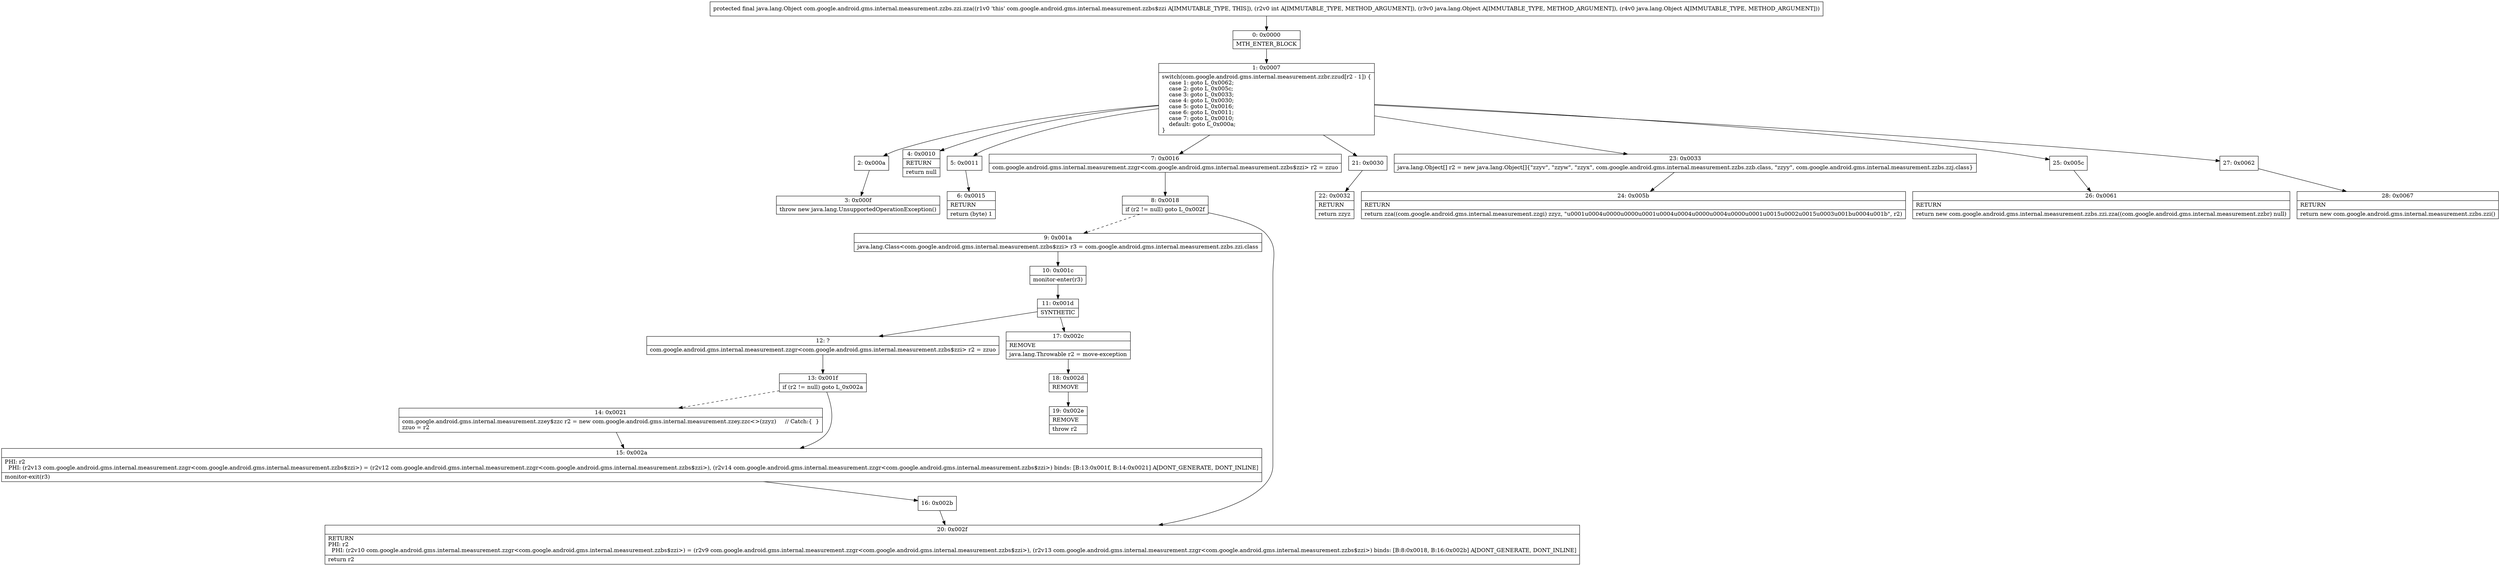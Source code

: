 digraph "CFG forcom.google.android.gms.internal.measurement.zzbs.zzi.zza(ILjava\/lang\/Object;Ljava\/lang\/Object;)Ljava\/lang\/Object;" {
Node_0 [shape=record,label="{0\:\ 0x0000|MTH_ENTER_BLOCK\l}"];
Node_1 [shape=record,label="{1\:\ 0x0007|switch(com.google.android.gms.internal.measurement.zzbr.zzud[r2 \- 1]) \{\l    case 1: goto L_0x0062;\l    case 2: goto L_0x005c;\l    case 3: goto L_0x0033;\l    case 4: goto L_0x0030;\l    case 5: goto L_0x0016;\l    case 6: goto L_0x0011;\l    case 7: goto L_0x0010;\l    default: goto L_0x000a;\l\}\l}"];
Node_2 [shape=record,label="{2\:\ 0x000a}"];
Node_3 [shape=record,label="{3\:\ 0x000f|throw new java.lang.UnsupportedOperationException()\l}"];
Node_4 [shape=record,label="{4\:\ 0x0010|RETURN\l|return null\l}"];
Node_5 [shape=record,label="{5\:\ 0x0011}"];
Node_6 [shape=record,label="{6\:\ 0x0015|RETURN\l|return (byte) 1\l}"];
Node_7 [shape=record,label="{7\:\ 0x0016|com.google.android.gms.internal.measurement.zzgr\<com.google.android.gms.internal.measurement.zzbs$zzi\> r2 = zzuo\l}"];
Node_8 [shape=record,label="{8\:\ 0x0018|if (r2 != null) goto L_0x002f\l}"];
Node_9 [shape=record,label="{9\:\ 0x001a|java.lang.Class\<com.google.android.gms.internal.measurement.zzbs$zzi\> r3 = com.google.android.gms.internal.measurement.zzbs.zzi.class\l}"];
Node_10 [shape=record,label="{10\:\ 0x001c|monitor\-enter(r3)\l}"];
Node_11 [shape=record,label="{11\:\ 0x001d|SYNTHETIC\l}"];
Node_12 [shape=record,label="{12\:\ ?|com.google.android.gms.internal.measurement.zzgr\<com.google.android.gms.internal.measurement.zzbs$zzi\> r2 = zzuo\l}"];
Node_13 [shape=record,label="{13\:\ 0x001f|if (r2 != null) goto L_0x002a\l}"];
Node_14 [shape=record,label="{14\:\ 0x0021|com.google.android.gms.internal.measurement.zzey$zzc r2 = new com.google.android.gms.internal.measurement.zzey.zzc\<\>(zzyz)     \/\/ Catch:\{  \}\lzzuo = r2\l}"];
Node_15 [shape=record,label="{15\:\ 0x002a|PHI: r2 \l  PHI: (r2v13 com.google.android.gms.internal.measurement.zzgr\<com.google.android.gms.internal.measurement.zzbs$zzi\>) = (r2v12 com.google.android.gms.internal.measurement.zzgr\<com.google.android.gms.internal.measurement.zzbs$zzi\>), (r2v14 com.google.android.gms.internal.measurement.zzgr\<com.google.android.gms.internal.measurement.zzbs$zzi\>) binds: [B:13:0x001f, B:14:0x0021] A[DONT_GENERATE, DONT_INLINE]\l|monitor\-exit(r3)\l}"];
Node_16 [shape=record,label="{16\:\ 0x002b}"];
Node_17 [shape=record,label="{17\:\ 0x002c|REMOVE\l|java.lang.Throwable r2 = move\-exception\l}"];
Node_18 [shape=record,label="{18\:\ 0x002d|REMOVE\l}"];
Node_19 [shape=record,label="{19\:\ 0x002e|REMOVE\l|throw r2\l}"];
Node_20 [shape=record,label="{20\:\ 0x002f|RETURN\lPHI: r2 \l  PHI: (r2v10 com.google.android.gms.internal.measurement.zzgr\<com.google.android.gms.internal.measurement.zzbs$zzi\>) = (r2v9 com.google.android.gms.internal.measurement.zzgr\<com.google.android.gms.internal.measurement.zzbs$zzi\>), (r2v13 com.google.android.gms.internal.measurement.zzgr\<com.google.android.gms.internal.measurement.zzbs$zzi\>) binds: [B:8:0x0018, B:16:0x002b] A[DONT_GENERATE, DONT_INLINE]\l|return r2\l}"];
Node_21 [shape=record,label="{21\:\ 0x0030}"];
Node_22 [shape=record,label="{22\:\ 0x0032|RETURN\l|return zzyz\l}"];
Node_23 [shape=record,label="{23\:\ 0x0033|java.lang.Object[] r2 = new java.lang.Object[]\{\"zzyv\", \"zzyw\", \"zzyx\", com.google.android.gms.internal.measurement.zzbs.zzb.class, \"zzyy\", com.google.android.gms.internal.measurement.zzbs.zzj.class\}\l}"];
Node_24 [shape=record,label="{24\:\ 0x005b|RETURN\l|return zza((com.google.android.gms.internal.measurement.zzgi) zzyz, \"u0001u0004u0000u0000u0001u0004u0004u0000u0004u0000u0001u0015u0002u0015u0003u001bu0004u001b\", r2)\l}"];
Node_25 [shape=record,label="{25\:\ 0x005c}"];
Node_26 [shape=record,label="{26\:\ 0x0061|RETURN\l|return new com.google.android.gms.internal.measurement.zzbs.zzi.zza((com.google.android.gms.internal.measurement.zzbr) null)\l}"];
Node_27 [shape=record,label="{27\:\ 0x0062}"];
Node_28 [shape=record,label="{28\:\ 0x0067|RETURN\l|return new com.google.android.gms.internal.measurement.zzbs.zzi()\l}"];
MethodNode[shape=record,label="{protected final java.lang.Object com.google.android.gms.internal.measurement.zzbs.zzi.zza((r1v0 'this' com.google.android.gms.internal.measurement.zzbs$zzi A[IMMUTABLE_TYPE, THIS]), (r2v0 int A[IMMUTABLE_TYPE, METHOD_ARGUMENT]), (r3v0 java.lang.Object A[IMMUTABLE_TYPE, METHOD_ARGUMENT]), (r4v0 java.lang.Object A[IMMUTABLE_TYPE, METHOD_ARGUMENT])) }"];
MethodNode -> Node_0;
Node_0 -> Node_1;
Node_1 -> Node_2;
Node_1 -> Node_4;
Node_1 -> Node_5;
Node_1 -> Node_7;
Node_1 -> Node_21;
Node_1 -> Node_23;
Node_1 -> Node_25;
Node_1 -> Node_27;
Node_2 -> Node_3;
Node_5 -> Node_6;
Node_7 -> Node_8;
Node_8 -> Node_9[style=dashed];
Node_8 -> Node_20;
Node_9 -> Node_10;
Node_10 -> Node_11;
Node_11 -> Node_12;
Node_11 -> Node_17;
Node_12 -> Node_13;
Node_13 -> Node_14[style=dashed];
Node_13 -> Node_15;
Node_14 -> Node_15;
Node_15 -> Node_16;
Node_16 -> Node_20;
Node_17 -> Node_18;
Node_18 -> Node_19;
Node_21 -> Node_22;
Node_23 -> Node_24;
Node_25 -> Node_26;
Node_27 -> Node_28;
}

